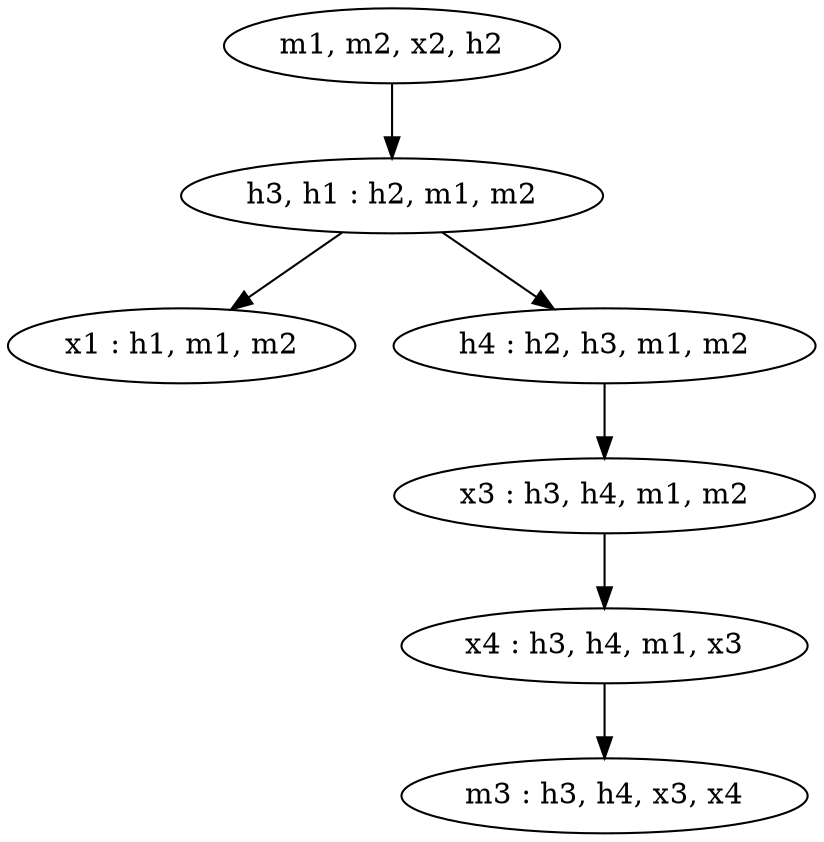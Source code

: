 digraph G{
0[label="m1, m2, x2, h2"];
0->1
1[label="h3, h1 : h2, m1, m2"];
1->2
2[label="x1 : h1, m1, m2"];
1->3
3[label="h4 : h2, h3, m1, m2"];
3->4
4[label="x3 : h3, h4, m1, m2"];
4->5
5[label="x4 : h3, h4, m1, x3"];
5->6
6[label="m3 : h3, h4, x3, x4"];
}
